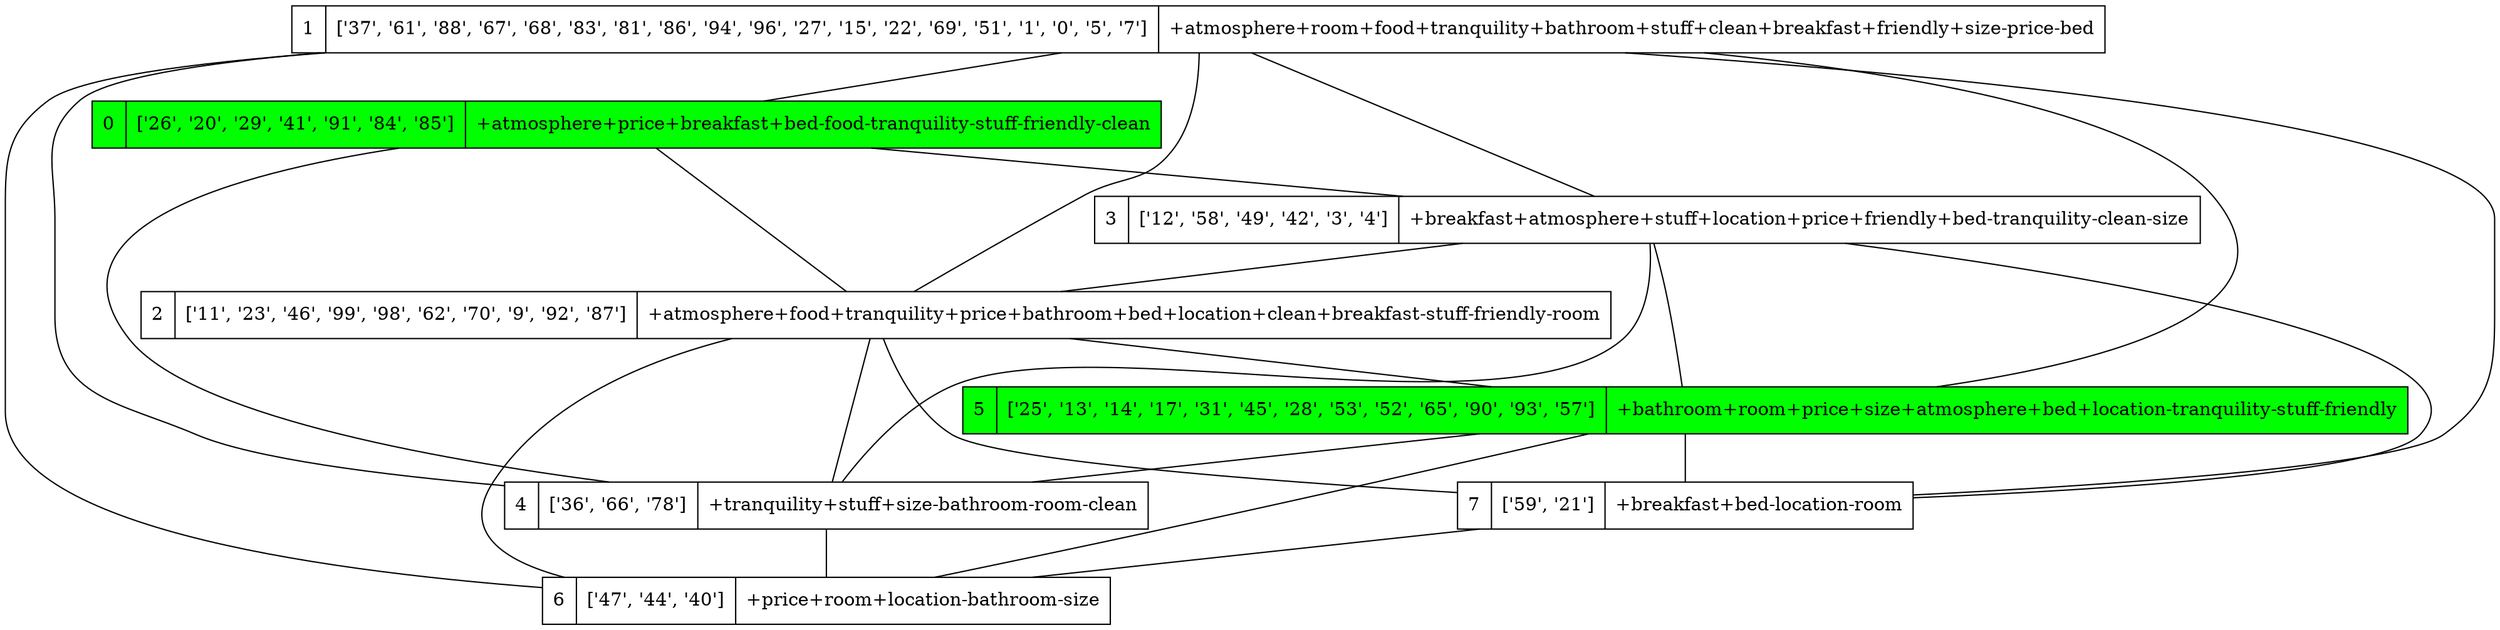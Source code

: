 strict digraph G {
1 [shape=record, label="1 | ['37', '61', '88', '67', '68', '83', '81', '86', '94', '96', '27', '15', '22', '69', '51', '1', '0', '5', '7'] | +atmosphere+room+food+tranquility+bathroom+stuff+clean+breakfast+friendly+size-price-bed"];
0 [shape=record, label="0 | ['26', '20', '29', '41', '91', '84', '85'] | +atmosphere+price+breakfast+bed-food-tranquility-stuff-friendly-clean", style=filled, fillcolor=green];
3 [shape=record, label="3 | ['12', '58', '49', '42', '3', '4'] | +breakfast+atmosphere+stuff+location+price+friendly+bed-tranquility-clean-size"];
2 [shape=record, label="2 | ['11', '23', '46', '99', '98', '62', '70', '9', '92', '87'] | +atmosphere+food+tranquility+price+bathroom+bed+location+clean+breakfast-stuff-friendly-room"];
5 [shape=record, label="5 | ['25', '13', '14', '17', '31', '45', '28', '53', '52', '65', '90', '93', '57'] | +bathroom+room+price+size+atmosphere+bed+location-tranquility-stuff-friendly", style=filled, fillcolor=green];
4 [shape=record, label="4 | ['36', '66', '78'] | +tranquility+stuff+size-bathroom-room-clean"];
7 [shape=record, label="7 | ['59', '21'] | +breakfast+bed-location-room"];
6 [shape=record, label="6 | ['47', '44', '40'] | +price+room+location-bathroom-size"];
1 -> 0  [dir=none];
1 -> 3  [dir=none];
1 -> 2  [dir=none];
1 -> 5  [dir=none];
1 -> 4  [dir=none];
1 -> 7  [dir=none];
1 -> 6  [dir=none];
0 -> 3  [dir=none];
0 -> 2  [dir=none];
0 -> 4  [dir=none];
3 -> 2  [dir=none];
3 -> 5  [dir=none];
3 -> 4  [dir=none];
3 -> 7  [dir=none];
2 -> 5  [dir=none];
2 -> 4  [dir=none];
2 -> 7  [dir=none];
2 -> 6  [dir=none];
5 -> 4  [dir=none];
5 -> 7  [dir=none];
5 -> 6  [dir=none];
4 -> 6  [dir=none];
7 -> 6  [dir=none];
}
